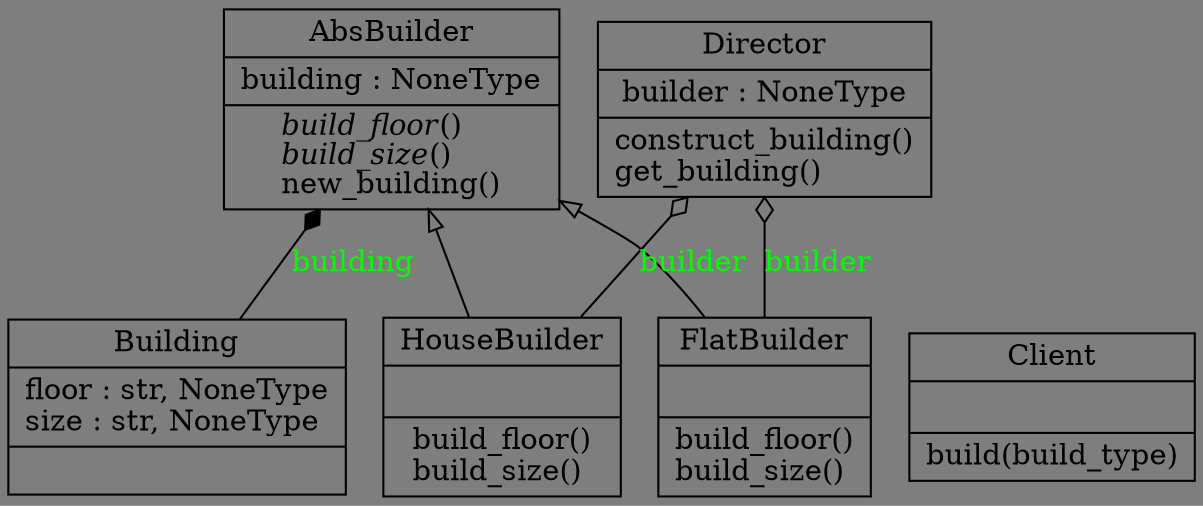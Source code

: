 digraph "classes_创建型模式-建造者模式.py" {
rankdir=BT
bgcolor="#7e7e7e"
charset="utf-8"
"创建型模式-建造者模式.AbsBuilder" [color="black", fontcolor="black", label=<{AbsBuilder|building : NoneType<br ALIGN="LEFT"/>|<I>build_floor</I>()<br ALIGN="LEFT"/><I>build_size</I>()<br ALIGN="LEFT"/>new_building()<br ALIGN="LEFT"/>}>, shape="record", style="solid"];
"创建型模式-建造者模式.Building" [color="black", fontcolor="black", label=<{Building|floor : str, NoneType<br ALIGN="LEFT"/>size : str, NoneType<br ALIGN="LEFT"/>|}>, shape="record", style="solid"];
"创建型模式-建造者模式.Client" [color="black", fontcolor="black", label=<{Client|<br ALIGN="LEFT"/>|build(build_type)<br ALIGN="LEFT"/>}>, shape="record", style="solid"];
"创建型模式-建造者模式.Director" [color="black", fontcolor="black", label=<{Director|builder : NoneType<br ALIGN="LEFT"/>|construct_building()<br ALIGN="LEFT"/>get_building()<br ALIGN="LEFT"/>}>, shape="record", style="solid"];
"创建型模式-建造者模式.FlatBuilder" [color="black", fontcolor="black", label=<{FlatBuilder|<br ALIGN="LEFT"/>|build_floor()<br ALIGN="LEFT"/>build_size()<br ALIGN="LEFT"/>}>, shape="record", style="solid"];
"创建型模式-建造者模式.HouseBuilder" [color="black", fontcolor="black", label=<{HouseBuilder|<br ALIGN="LEFT"/>|build_floor()<br ALIGN="LEFT"/>build_size()<br ALIGN="LEFT"/>}>, shape="record", style="solid"];
"创建型模式-建造者模式.FlatBuilder" -> "创建型模式-建造者模式.AbsBuilder" [arrowhead="empty", arrowtail="none"];
"创建型模式-建造者模式.HouseBuilder" -> "创建型模式-建造者模式.AbsBuilder" [arrowhead="empty", arrowtail="none"];
"创建型模式-建造者模式.Building" -> "创建型模式-建造者模式.AbsBuilder" [arrowhead="diamond", arrowtail="none", fontcolor="green", label="building", style="solid"];
"创建型模式-建造者模式.FlatBuilder" -> "创建型模式-建造者模式.Director" [arrowhead="odiamond", arrowtail="none", fontcolor="green", label="builder", style="solid"];
"创建型模式-建造者模式.HouseBuilder" -> "创建型模式-建造者模式.Director" [arrowhead="odiamond", arrowtail="none", fontcolor="green", label="builder", style="solid"];
}
